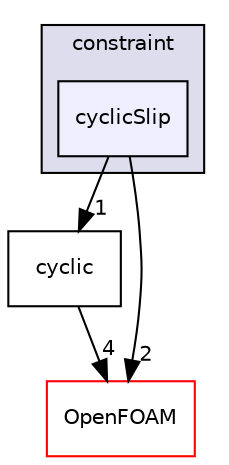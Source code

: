 digraph "src/finiteVolume/fvMesh/fvPatches/constraint/cyclicSlip" {
  bgcolor=transparent;
  compound=true
  node [ fontsize="10", fontname="Helvetica"];
  edge [ labelfontsize="10", labelfontname="Helvetica"];
  subgraph clusterdir_9b55a90ed6410b18bd357d7a8a7e772f {
    graph [ bgcolor="#ddddee", pencolor="black", label="constraint" fontname="Helvetica", fontsize="10", URL="dir_9b55a90ed6410b18bd357d7a8a7e772f.html"]
  dir_0b697b4bdbadfb5f2eeec6f1f19c4f98 [shape=box, label="cyclicSlip", style="filled", fillcolor="#eeeeff", pencolor="black", URL="dir_0b697b4bdbadfb5f2eeec6f1f19c4f98.html"];
  }
  dir_e3681668341888ce697868f3666c6877 [shape=box label="cyclic" URL="dir_e3681668341888ce697868f3666c6877.html"];
  dir_c5473ff19b20e6ec4dfe5c310b3778a8 [shape=box label="OpenFOAM" color="red" URL="dir_c5473ff19b20e6ec4dfe5c310b3778a8.html"];
  dir_e3681668341888ce697868f3666c6877->dir_c5473ff19b20e6ec4dfe5c310b3778a8 [headlabel="4", labeldistance=1.5 headhref="dir_001144_001897.html"];
  dir_0b697b4bdbadfb5f2eeec6f1f19c4f98->dir_e3681668341888ce697868f3666c6877 [headlabel="1", labeldistance=1.5 headhref="dir_001147_001144.html"];
  dir_0b697b4bdbadfb5f2eeec6f1f19c4f98->dir_c5473ff19b20e6ec4dfe5c310b3778a8 [headlabel="2", labeldistance=1.5 headhref="dir_001147_001897.html"];
}
